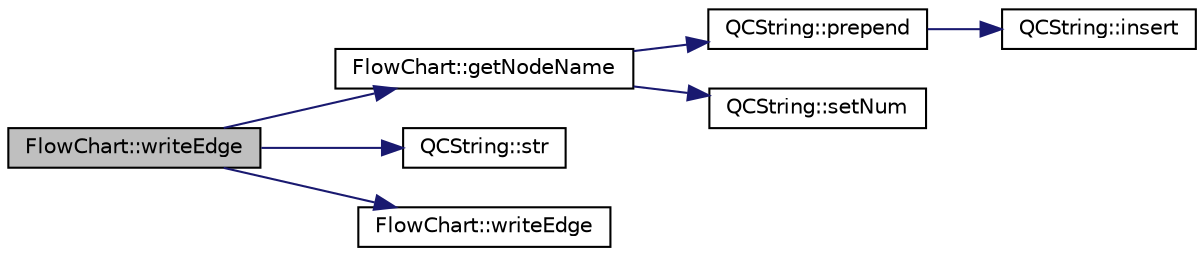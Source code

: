 digraph "FlowChart::writeEdge"
{
 // LATEX_PDF_SIZE
  edge [fontname="Helvetica",fontsize="10",labelfontname="Helvetica",labelfontsize="10"];
  node [fontname="Helvetica",fontsize="10",shape=record];
  rankdir="LR";
  Node1 [label="FlowChart::writeEdge",height=0.2,width=0.4,color="black", fillcolor="grey75", style="filled", fontcolor="black",tooltip=" "];
  Node1 -> Node2 [color="midnightblue",fontsize="10",style="solid",fontname="Helvetica"];
  Node2 [label="FlowChart::getNodeName",height=0.2,width=0.4,color="black", fillcolor="white", style="filled",URL="$classFlowChart.html#aa01a87c51143a53315d534acc1340693",tooltip=" "];
  Node2 -> Node3 [color="midnightblue",fontsize="10",style="solid",fontname="Helvetica"];
  Node3 [label="QCString::prepend",height=0.2,width=0.4,color="black", fillcolor="white", style="filled",URL="$classQCString.html#a0a6a8fe99e596b149ee15138fa8dcf0c",tooltip=" "];
  Node3 -> Node4 [color="midnightblue",fontsize="10",style="solid",fontname="Helvetica"];
  Node4 [label="QCString::insert",height=0.2,width=0.4,color="black", fillcolor="white", style="filled",URL="$classQCString.html#ae4e7678c93bacb8b7806597a8520ca54",tooltip=" "];
  Node2 -> Node5 [color="midnightblue",fontsize="10",style="solid",fontname="Helvetica"];
  Node5 [label="QCString::setNum",height=0.2,width=0.4,color="black", fillcolor="white", style="filled",URL="$classQCString.html#a87d2bfa3fcbf407c32fab784df368b2d",tooltip=" "];
  Node1 -> Node6 [color="midnightblue",fontsize="10",style="solid",fontname="Helvetica"];
  Node6 [label="QCString::str",height=0.2,width=0.4,color="black", fillcolor="white", style="filled",URL="$classQCString.html#a9824b07232eea418ab3b3e7dc3178eec",tooltip=" "];
  Node1 -> Node7 [color="midnightblue",fontsize="10",style="solid",fontname="Helvetica"];
  Node7 [label="FlowChart::writeEdge",height=0.2,width=0.4,color="black", fillcolor="white", style="filled",URL="$classFlowChart.html#a20d4f7b89091aeb52c0349fd9e553409",tooltip=" "];
}
